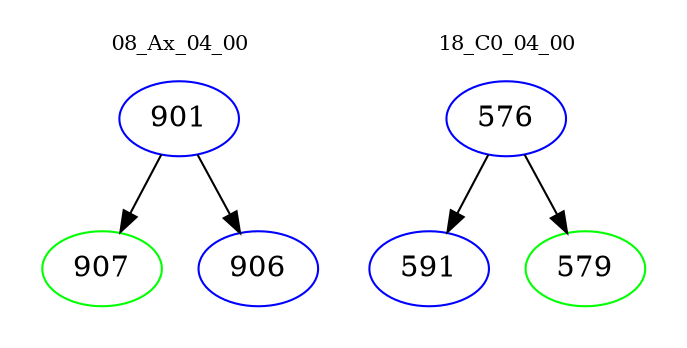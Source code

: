 digraph{
subgraph cluster_0 {
color = white
label = "08_Ax_04_00";
fontsize=10;
T0_901 [label="901", color="blue"]
T0_901 -> T0_907 [color="black"]
T0_907 [label="907", color="green"]
T0_901 -> T0_906 [color="black"]
T0_906 [label="906", color="blue"]
}
subgraph cluster_1 {
color = white
label = "18_C0_04_00";
fontsize=10;
T1_576 [label="576", color="blue"]
T1_576 -> T1_591 [color="black"]
T1_591 [label="591", color="blue"]
T1_576 -> T1_579 [color="black"]
T1_579 [label="579", color="green"]
}
}
